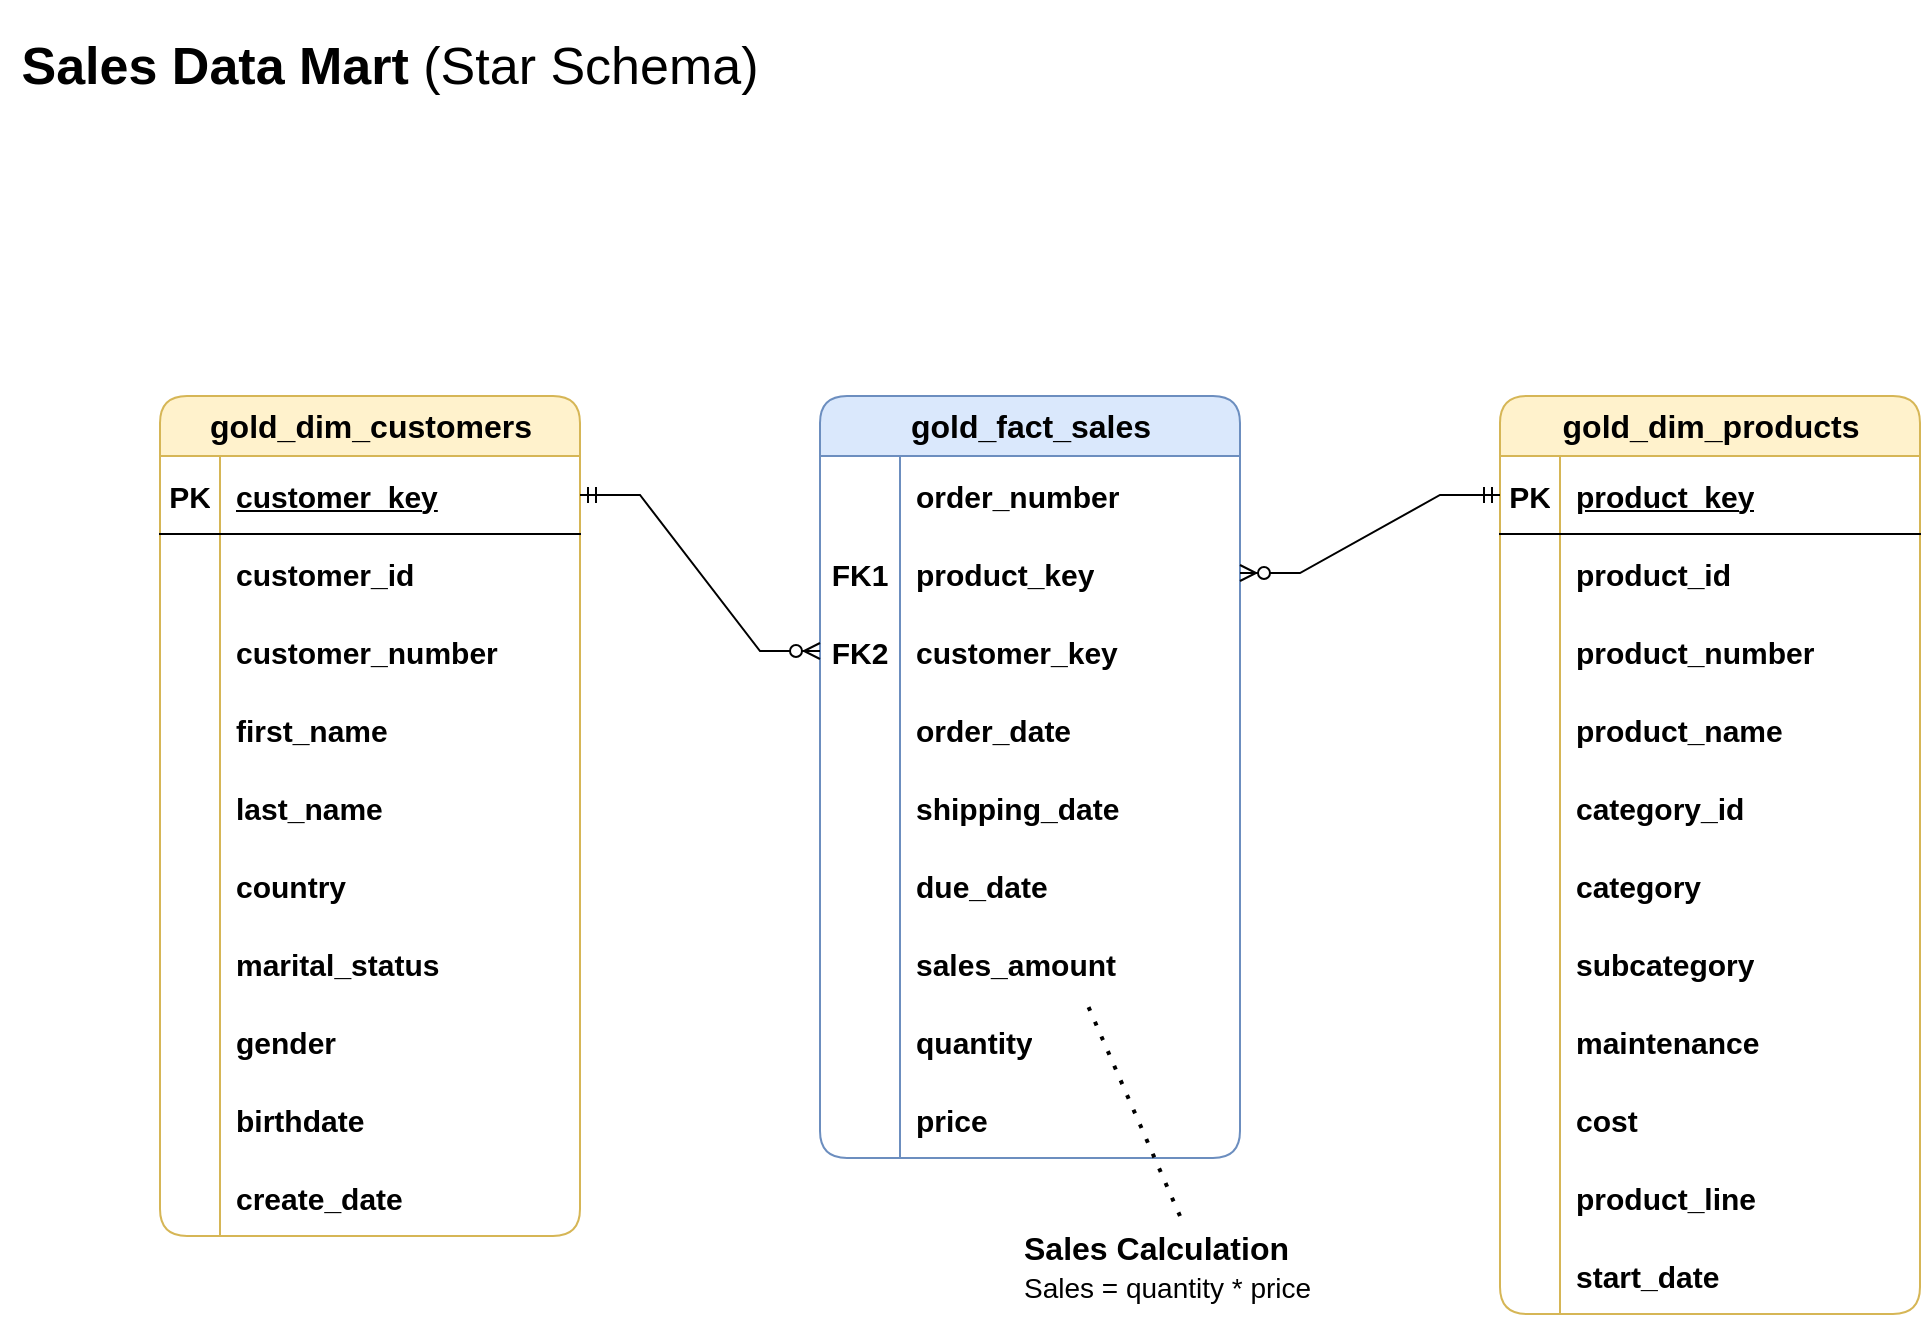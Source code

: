 <mxfile version="28.0.4">
  <diagram name="Page-1" id="cds3uyAX9gKzcctXEy1F">
    <mxGraphModel dx="1418" dy="1084" grid="1" gridSize="10" guides="1" tooltips="1" connect="1" arrows="1" fold="1" page="0" pageScale="1" pageWidth="850" pageHeight="1100" math="0" shadow="0">
      <root>
        <mxCell id="0" />
        <mxCell id="1" parent="0" />
        <mxCell id="vheNc9m15sfbMekAmZn5-1" value="&lt;h1&gt;&lt;font&gt;&lt;b&gt;&lt;font&gt;Sales Data Mart&lt;/font&gt; &lt;/b&gt;&lt;span style=&quot;font-weight: normal;&quot;&gt;(Star Schema)&lt;/span&gt;&lt;/font&gt;&lt;/h1&gt;" style="text;html=1;align=center;verticalAlign=middle;whiteSpace=wrap;rounded=0;fontSize=13;" vertex="1" parent="1">
          <mxGeometry x="-120" y="10" width="390" height="30" as="geometry" />
        </mxCell>
        <mxCell id="vheNc9m15sfbMekAmZn5-2" value="&lt;font&gt;gold_dim_customers&lt;/font&gt;" style="shape=table;startSize=30;container=1;collapsible=1;childLayout=tableLayout;fixedRows=1;rowLines=0;fontStyle=1;align=center;resizeLast=1;html=1;rounded=1;fillColor=#fff2cc;strokeColor=#d6b656;fontSize=16;" vertex="1" parent="1">
          <mxGeometry x="-40" y="190" width="210" height="420" as="geometry" />
        </mxCell>
        <mxCell id="vheNc9m15sfbMekAmZn5-3" value="" style="shape=tableRow;horizontal=0;startSize=0;swimlaneHead=0;swimlaneBody=0;fillColor=none;collapsible=0;dropTarget=0;points=[[0,0.5],[1,0.5]];portConstraint=eastwest;top=0;left=0;right=0;bottom=1;fontSize=15;" vertex="1" parent="vheNc9m15sfbMekAmZn5-2">
          <mxGeometry y="30" width="210" height="39" as="geometry" />
        </mxCell>
        <mxCell id="vheNc9m15sfbMekAmZn5-4" value="PK" style="shape=partialRectangle;connectable=0;fillColor=none;top=0;left=0;bottom=0;right=0;fontStyle=1;overflow=hidden;whiteSpace=wrap;html=1;fontSize=15;" vertex="1" parent="vheNc9m15sfbMekAmZn5-3">
          <mxGeometry width="30" height="39" as="geometry">
            <mxRectangle width="30" height="39" as="alternateBounds" />
          </mxGeometry>
        </mxCell>
        <mxCell id="vheNc9m15sfbMekAmZn5-5" value="customer_key" style="shape=partialRectangle;connectable=0;fillColor=none;top=0;left=0;bottom=0;right=0;align=left;spacingLeft=6;fontStyle=5;overflow=hidden;whiteSpace=wrap;html=1;fontSize=15;" vertex="1" parent="vheNc9m15sfbMekAmZn5-3">
          <mxGeometry x="30" width="180" height="39" as="geometry">
            <mxRectangle width="180" height="39" as="alternateBounds" />
          </mxGeometry>
        </mxCell>
        <mxCell id="vheNc9m15sfbMekAmZn5-6" value="" style="shape=tableRow;horizontal=0;startSize=0;swimlaneHead=0;swimlaneBody=0;fillColor=none;collapsible=0;dropTarget=0;points=[[0,0.5],[1,0.5]];portConstraint=eastwest;top=0;left=0;right=0;bottom=0;fontSize=15;" vertex="1" parent="vheNc9m15sfbMekAmZn5-2">
          <mxGeometry y="69" width="210" height="39" as="geometry" />
        </mxCell>
        <mxCell id="vheNc9m15sfbMekAmZn5-7" value="" style="shape=partialRectangle;connectable=0;fillColor=none;top=0;left=0;bottom=0;right=0;editable=1;overflow=hidden;whiteSpace=wrap;html=1;fontSize=15;" vertex="1" parent="vheNc9m15sfbMekAmZn5-6">
          <mxGeometry width="30" height="39" as="geometry">
            <mxRectangle width="30" height="39" as="alternateBounds" />
          </mxGeometry>
        </mxCell>
        <mxCell id="vheNc9m15sfbMekAmZn5-8" value="customer_id" style="shape=partialRectangle;connectable=0;fillColor=none;top=0;left=0;bottom=0;right=0;align=left;spacingLeft=6;overflow=hidden;whiteSpace=wrap;html=1;fontSize=15;fontStyle=1" vertex="1" parent="vheNc9m15sfbMekAmZn5-6">
          <mxGeometry x="30" width="180" height="39" as="geometry">
            <mxRectangle width="180" height="39" as="alternateBounds" />
          </mxGeometry>
        </mxCell>
        <mxCell id="vheNc9m15sfbMekAmZn5-9" value="" style="shape=tableRow;horizontal=0;startSize=0;swimlaneHead=0;swimlaneBody=0;fillColor=none;collapsible=0;dropTarget=0;points=[[0,0.5],[1,0.5]];portConstraint=eastwest;top=0;left=0;right=0;bottom=0;fontSize=15;fontStyle=1" vertex="1" parent="vheNc9m15sfbMekAmZn5-2">
          <mxGeometry y="108" width="210" height="39" as="geometry" />
        </mxCell>
        <mxCell id="vheNc9m15sfbMekAmZn5-10" value="" style="shape=partialRectangle;connectable=0;fillColor=none;top=0;left=0;bottom=0;right=0;editable=1;overflow=hidden;whiteSpace=wrap;html=1;fontSize=15;fontStyle=1" vertex="1" parent="vheNc9m15sfbMekAmZn5-9">
          <mxGeometry width="30" height="39" as="geometry">
            <mxRectangle width="30" height="39" as="alternateBounds" />
          </mxGeometry>
        </mxCell>
        <mxCell id="vheNc9m15sfbMekAmZn5-11" value="customer_number" style="shape=partialRectangle;connectable=0;fillColor=none;top=0;left=0;bottom=0;right=0;align=left;spacingLeft=6;overflow=hidden;whiteSpace=wrap;html=1;fontSize=15;fontStyle=1" vertex="1" parent="vheNc9m15sfbMekAmZn5-9">
          <mxGeometry x="30" width="180" height="39" as="geometry">
            <mxRectangle width="180" height="39" as="alternateBounds" />
          </mxGeometry>
        </mxCell>
        <mxCell id="vheNc9m15sfbMekAmZn5-12" value="" style="shape=tableRow;horizontal=0;startSize=0;swimlaneHead=0;swimlaneBody=0;fillColor=none;collapsible=0;dropTarget=0;points=[[0,0.5],[1,0.5]];portConstraint=eastwest;top=0;left=0;right=0;bottom=0;fontSize=15;fontStyle=1" vertex="1" parent="vheNc9m15sfbMekAmZn5-2">
          <mxGeometry y="147" width="210" height="39" as="geometry" />
        </mxCell>
        <mxCell id="vheNc9m15sfbMekAmZn5-13" value="" style="shape=partialRectangle;connectable=0;fillColor=none;top=0;left=0;bottom=0;right=0;editable=1;overflow=hidden;whiteSpace=wrap;html=1;fontSize=15;fontStyle=1" vertex="1" parent="vheNc9m15sfbMekAmZn5-12">
          <mxGeometry width="30" height="39" as="geometry">
            <mxRectangle width="30" height="39" as="alternateBounds" />
          </mxGeometry>
        </mxCell>
        <mxCell id="vheNc9m15sfbMekAmZn5-14" value="first_name" style="shape=partialRectangle;connectable=0;fillColor=none;top=0;left=0;bottom=0;right=0;align=left;spacingLeft=6;overflow=hidden;whiteSpace=wrap;html=1;fontSize=15;fontStyle=1" vertex="1" parent="vheNc9m15sfbMekAmZn5-12">
          <mxGeometry x="30" width="180" height="39" as="geometry">
            <mxRectangle width="180" height="39" as="alternateBounds" />
          </mxGeometry>
        </mxCell>
        <mxCell id="vheNc9m15sfbMekAmZn5-15" value="" style="shape=tableRow;horizontal=0;startSize=0;swimlaneHead=0;swimlaneBody=0;fillColor=none;collapsible=0;dropTarget=0;points=[[0,0.5],[1,0.5]];portConstraint=eastwest;top=0;left=0;right=0;bottom=0;fontSize=15;fontStyle=1" vertex="1" parent="vheNc9m15sfbMekAmZn5-2">
          <mxGeometry y="186" width="210" height="39" as="geometry" />
        </mxCell>
        <mxCell id="vheNc9m15sfbMekAmZn5-16" value="" style="shape=partialRectangle;connectable=0;fillColor=none;top=0;left=0;bottom=0;right=0;editable=1;overflow=hidden;whiteSpace=wrap;html=1;fontSize=15;fontStyle=1" vertex="1" parent="vheNc9m15sfbMekAmZn5-15">
          <mxGeometry width="30" height="39" as="geometry">
            <mxRectangle width="30" height="39" as="alternateBounds" />
          </mxGeometry>
        </mxCell>
        <mxCell id="vheNc9m15sfbMekAmZn5-17" value="last_name" style="shape=partialRectangle;connectable=0;fillColor=none;top=0;left=0;bottom=0;right=0;align=left;spacingLeft=6;overflow=hidden;whiteSpace=wrap;html=1;fontSize=15;fontStyle=1" vertex="1" parent="vheNc9m15sfbMekAmZn5-15">
          <mxGeometry x="30" width="180" height="39" as="geometry">
            <mxRectangle width="180" height="39" as="alternateBounds" />
          </mxGeometry>
        </mxCell>
        <mxCell id="vheNc9m15sfbMekAmZn5-18" value="" style="shape=tableRow;horizontal=0;startSize=0;swimlaneHead=0;swimlaneBody=0;fillColor=none;collapsible=0;dropTarget=0;points=[[0,0.5],[1,0.5]];portConstraint=eastwest;top=0;left=0;right=0;bottom=0;fontSize=15;fontStyle=1" vertex="1" parent="vheNc9m15sfbMekAmZn5-2">
          <mxGeometry y="225" width="210" height="39" as="geometry" />
        </mxCell>
        <mxCell id="vheNc9m15sfbMekAmZn5-19" value="" style="shape=partialRectangle;connectable=0;fillColor=none;top=0;left=0;bottom=0;right=0;editable=1;overflow=hidden;whiteSpace=wrap;html=1;fontSize=15;fontStyle=1" vertex="1" parent="vheNc9m15sfbMekAmZn5-18">
          <mxGeometry width="30" height="39" as="geometry">
            <mxRectangle width="30" height="39" as="alternateBounds" />
          </mxGeometry>
        </mxCell>
        <mxCell id="vheNc9m15sfbMekAmZn5-20" value="country" style="shape=partialRectangle;connectable=0;fillColor=none;top=0;left=0;bottom=0;right=0;align=left;spacingLeft=6;overflow=hidden;whiteSpace=wrap;html=1;fontSize=15;fontStyle=1" vertex="1" parent="vheNc9m15sfbMekAmZn5-18">
          <mxGeometry x="30" width="180" height="39" as="geometry">
            <mxRectangle width="180" height="39" as="alternateBounds" />
          </mxGeometry>
        </mxCell>
        <mxCell id="vheNc9m15sfbMekAmZn5-21" value="" style="shape=tableRow;horizontal=0;startSize=0;swimlaneHead=0;swimlaneBody=0;fillColor=none;collapsible=0;dropTarget=0;points=[[0,0.5],[1,0.5]];portConstraint=eastwest;top=0;left=0;right=0;bottom=0;fontSize=15;fontStyle=1" vertex="1" parent="vheNc9m15sfbMekAmZn5-2">
          <mxGeometry y="264" width="210" height="39" as="geometry" />
        </mxCell>
        <mxCell id="vheNc9m15sfbMekAmZn5-22" value="" style="shape=partialRectangle;connectable=0;fillColor=none;top=0;left=0;bottom=0;right=0;editable=1;overflow=hidden;whiteSpace=wrap;html=1;fontSize=15;fontStyle=1" vertex="1" parent="vheNc9m15sfbMekAmZn5-21">
          <mxGeometry width="30" height="39" as="geometry">
            <mxRectangle width="30" height="39" as="alternateBounds" />
          </mxGeometry>
        </mxCell>
        <mxCell id="vheNc9m15sfbMekAmZn5-23" value="marital_status" style="shape=partialRectangle;connectable=0;fillColor=none;top=0;left=0;bottom=0;right=0;align=left;spacingLeft=6;overflow=hidden;whiteSpace=wrap;html=1;fontSize=15;fontStyle=1" vertex="1" parent="vheNc9m15sfbMekAmZn5-21">
          <mxGeometry x="30" width="180" height="39" as="geometry">
            <mxRectangle width="180" height="39" as="alternateBounds" />
          </mxGeometry>
        </mxCell>
        <mxCell id="vheNc9m15sfbMekAmZn5-24" value="" style="shape=tableRow;horizontal=0;startSize=0;swimlaneHead=0;swimlaneBody=0;fillColor=none;collapsible=0;dropTarget=0;points=[[0,0.5],[1,0.5]];portConstraint=eastwest;top=0;left=0;right=0;bottom=0;fontSize=15;fontStyle=1" vertex="1" parent="vheNc9m15sfbMekAmZn5-2">
          <mxGeometry y="303" width="210" height="39" as="geometry" />
        </mxCell>
        <mxCell id="vheNc9m15sfbMekAmZn5-25" value="" style="shape=partialRectangle;connectable=0;fillColor=none;top=0;left=0;bottom=0;right=0;editable=1;overflow=hidden;whiteSpace=wrap;html=1;fontSize=15;fontStyle=1" vertex="1" parent="vheNc9m15sfbMekAmZn5-24">
          <mxGeometry width="30" height="39" as="geometry">
            <mxRectangle width="30" height="39" as="alternateBounds" />
          </mxGeometry>
        </mxCell>
        <mxCell id="vheNc9m15sfbMekAmZn5-26" value="gender" style="shape=partialRectangle;connectable=0;fillColor=none;top=0;left=0;bottom=0;right=0;align=left;spacingLeft=6;overflow=hidden;whiteSpace=wrap;html=1;fontSize=15;fontStyle=1" vertex="1" parent="vheNc9m15sfbMekAmZn5-24">
          <mxGeometry x="30" width="180" height="39" as="geometry">
            <mxRectangle width="180" height="39" as="alternateBounds" />
          </mxGeometry>
        </mxCell>
        <mxCell id="vheNc9m15sfbMekAmZn5-27" value="" style="shape=tableRow;horizontal=0;startSize=0;swimlaneHead=0;swimlaneBody=0;fillColor=none;collapsible=0;dropTarget=0;points=[[0,0.5],[1,0.5]];portConstraint=eastwest;top=0;left=0;right=0;bottom=0;fontSize=15;fontStyle=1" vertex="1" parent="vheNc9m15sfbMekAmZn5-2">
          <mxGeometry y="342" width="210" height="39" as="geometry" />
        </mxCell>
        <mxCell id="vheNc9m15sfbMekAmZn5-28" value="" style="shape=partialRectangle;connectable=0;fillColor=none;top=0;left=0;bottom=0;right=0;editable=1;overflow=hidden;whiteSpace=wrap;html=1;fontSize=15;fontStyle=1" vertex="1" parent="vheNc9m15sfbMekAmZn5-27">
          <mxGeometry width="30" height="39" as="geometry">
            <mxRectangle width="30" height="39" as="alternateBounds" />
          </mxGeometry>
        </mxCell>
        <mxCell id="vheNc9m15sfbMekAmZn5-29" value="birthdate" style="shape=partialRectangle;connectable=0;fillColor=none;top=0;left=0;bottom=0;right=0;align=left;spacingLeft=6;overflow=hidden;whiteSpace=wrap;html=1;fontSize=15;fontStyle=1" vertex="1" parent="vheNc9m15sfbMekAmZn5-27">
          <mxGeometry x="30" width="180" height="39" as="geometry">
            <mxRectangle width="180" height="39" as="alternateBounds" />
          </mxGeometry>
        </mxCell>
        <mxCell id="vheNc9m15sfbMekAmZn5-30" value="" style="shape=tableRow;horizontal=0;startSize=0;swimlaneHead=0;swimlaneBody=0;fillColor=none;collapsible=0;dropTarget=0;points=[[0,0.5],[1,0.5]];portConstraint=eastwest;top=0;left=0;right=0;bottom=0;fontSize=15;fontStyle=1" vertex="1" parent="vheNc9m15sfbMekAmZn5-2">
          <mxGeometry y="381" width="210" height="39" as="geometry" />
        </mxCell>
        <mxCell id="vheNc9m15sfbMekAmZn5-31" value="" style="shape=partialRectangle;connectable=0;fillColor=none;top=0;left=0;bottom=0;right=0;editable=1;overflow=hidden;whiteSpace=wrap;html=1;fontSize=15;fontStyle=1" vertex="1" parent="vheNc9m15sfbMekAmZn5-30">
          <mxGeometry width="30" height="39" as="geometry">
            <mxRectangle width="30" height="39" as="alternateBounds" />
          </mxGeometry>
        </mxCell>
        <mxCell id="vheNc9m15sfbMekAmZn5-32" value="create_date" style="shape=partialRectangle;connectable=0;fillColor=none;top=0;left=0;bottom=0;right=0;align=left;spacingLeft=6;overflow=hidden;whiteSpace=wrap;html=1;fontSize=15;fontStyle=1" vertex="1" parent="vheNc9m15sfbMekAmZn5-30">
          <mxGeometry x="30" width="180" height="39" as="geometry">
            <mxRectangle width="180" height="39" as="alternateBounds" />
          </mxGeometry>
        </mxCell>
        <mxCell id="vheNc9m15sfbMekAmZn5-33" value="&lt;font&gt;gold_dim_products&lt;/font&gt;" style="shape=table;startSize=30;container=1;collapsible=1;childLayout=tableLayout;fixedRows=1;rowLines=0;fontStyle=1;align=center;resizeLast=1;html=1;rounded=1;fillColor=#fff2cc;strokeColor=#d6b656;fontSize=16;" vertex="1" parent="1">
          <mxGeometry x="630" y="190" width="210" height="459" as="geometry" />
        </mxCell>
        <mxCell id="vheNc9m15sfbMekAmZn5-34" value="" style="shape=tableRow;horizontal=0;startSize=0;swimlaneHead=0;swimlaneBody=0;fillColor=none;collapsible=0;dropTarget=0;points=[[0,0.5],[1,0.5]];portConstraint=eastwest;top=0;left=0;right=0;bottom=1;fontSize=15;" vertex="1" parent="vheNc9m15sfbMekAmZn5-33">
          <mxGeometry y="30" width="210" height="39" as="geometry" />
        </mxCell>
        <mxCell id="vheNc9m15sfbMekAmZn5-35" value="PK" style="shape=partialRectangle;connectable=0;fillColor=none;top=0;left=0;bottom=0;right=0;fontStyle=1;overflow=hidden;whiteSpace=wrap;html=1;fontSize=15;" vertex="1" parent="vheNc9m15sfbMekAmZn5-34">
          <mxGeometry width="30" height="39" as="geometry">
            <mxRectangle width="30" height="39" as="alternateBounds" />
          </mxGeometry>
        </mxCell>
        <mxCell id="vheNc9m15sfbMekAmZn5-36" value="product_key" style="shape=partialRectangle;connectable=0;fillColor=none;top=0;left=0;bottom=0;right=0;align=left;spacingLeft=6;fontStyle=5;overflow=hidden;whiteSpace=wrap;html=1;fontSize=15;" vertex="1" parent="vheNc9m15sfbMekAmZn5-34">
          <mxGeometry x="30" width="180" height="39" as="geometry">
            <mxRectangle width="180" height="39" as="alternateBounds" />
          </mxGeometry>
        </mxCell>
        <mxCell id="vheNc9m15sfbMekAmZn5-37" value="" style="shape=tableRow;horizontal=0;startSize=0;swimlaneHead=0;swimlaneBody=0;fillColor=none;collapsible=0;dropTarget=0;points=[[0,0.5],[1,0.5]];portConstraint=eastwest;top=0;left=0;right=0;bottom=0;fontSize=15;" vertex="1" parent="vheNc9m15sfbMekAmZn5-33">
          <mxGeometry y="69" width="210" height="39" as="geometry" />
        </mxCell>
        <mxCell id="vheNc9m15sfbMekAmZn5-38" value="" style="shape=partialRectangle;connectable=0;fillColor=none;top=0;left=0;bottom=0;right=0;editable=1;overflow=hidden;whiteSpace=wrap;html=1;fontSize=15;" vertex="1" parent="vheNc9m15sfbMekAmZn5-37">
          <mxGeometry width="30" height="39" as="geometry">
            <mxRectangle width="30" height="39" as="alternateBounds" />
          </mxGeometry>
        </mxCell>
        <mxCell id="vheNc9m15sfbMekAmZn5-39" value="product_id" style="shape=partialRectangle;connectable=0;fillColor=none;top=0;left=0;bottom=0;right=0;align=left;spacingLeft=6;overflow=hidden;whiteSpace=wrap;html=1;fontSize=15;fontStyle=1" vertex="1" parent="vheNc9m15sfbMekAmZn5-37">
          <mxGeometry x="30" width="180" height="39" as="geometry">
            <mxRectangle width="180" height="39" as="alternateBounds" />
          </mxGeometry>
        </mxCell>
        <mxCell id="vheNc9m15sfbMekAmZn5-40" value="" style="shape=tableRow;horizontal=0;startSize=0;swimlaneHead=0;swimlaneBody=0;fillColor=none;collapsible=0;dropTarget=0;points=[[0,0.5],[1,0.5]];portConstraint=eastwest;top=0;left=0;right=0;bottom=0;fontSize=15;fontStyle=1" vertex="1" parent="vheNc9m15sfbMekAmZn5-33">
          <mxGeometry y="108" width="210" height="39" as="geometry" />
        </mxCell>
        <mxCell id="vheNc9m15sfbMekAmZn5-41" value="" style="shape=partialRectangle;connectable=0;fillColor=none;top=0;left=0;bottom=0;right=0;editable=1;overflow=hidden;whiteSpace=wrap;html=1;fontSize=15;fontStyle=1" vertex="1" parent="vheNc9m15sfbMekAmZn5-40">
          <mxGeometry width="30" height="39" as="geometry">
            <mxRectangle width="30" height="39" as="alternateBounds" />
          </mxGeometry>
        </mxCell>
        <mxCell id="vheNc9m15sfbMekAmZn5-42" value="product_number" style="shape=partialRectangle;connectable=0;fillColor=none;top=0;left=0;bottom=0;right=0;align=left;spacingLeft=6;overflow=hidden;whiteSpace=wrap;html=1;fontSize=15;fontStyle=1" vertex="1" parent="vheNc9m15sfbMekAmZn5-40">
          <mxGeometry x="30" width="180" height="39" as="geometry">
            <mxRectangle width="180" height="39" as="alternateBounds" />
          </mxGeometry>
        </mxCell>
        <mxCell id="vheNc9m15sfbMekAmZn5-43" value="" style="shape=tableRow;horizontal=0;startSize=0;swimlaneHead=0;swimlaneBody=0;fillColor=none;collapsible=0;dropTarget=0;points=[[0,0.5],[1,0.5]];portConstraint=eastwest;top=0;left=0;right=0;bottom=0;fontSize=15;fontStyle=1" vertex="1" parent="vheNc9m15sfbMekAmZn5-33">
          <mxGeometry y="147" width="210" height="39" as="geometry" />
        </mxCell>
        <mxCell id="vheNc9m15sfbMekAmZn5-44" value="" style="shape=partialRectangle;connectable=0;fillColor=none;top=0;left=0;bottom=0;right=0;editable=1;overflow=hidden;whiteSpace=wrap;html=1;fontSize=15;fontStyle=1" vertex="1" parent="vheNc9m15sfbMekAmZn5-43">
          <mxGeometry width="30" height="39" as="geometry">
            <mxRectangle width="30" height="39" as="alternateBounds" />
          </mxGeometry>
        </mxCell>
        <mxCell id="vheNc9m15sfbMekAmZn5-45" value="product_name" style="shape=partialRectangle;connectable=0;fillColor=none;top=0;left=0;bottom=0;right=0;align=left;spacingLeft=6;overflow=hidden;whiteSpace=wrap;html=1;fontSize=15;fontStyle=1" vertex="1" parent="vheNc9m15sfbMekAmZn5-43">
          <mxGeometry x="30" width="180" height="39" as="geometry">
            <mxRectangle width="180" height="39" as="alternateBounds" />
          </mxGeometry>
        </mxCell>
        <mxCell id="vheNc9m15sfbMekAmZn5-46" value="" style="shape=tableRow;horizontal=0;startSize=0;swimlaneHead=0;swimlaneBody=0;fillColor=none;collapsible=0;dropTarget=0;points=[[0,0.5],[1,0.5]];portConstraint=eastwest;top=0;left=0;right=0;bottom=0;fontSize=15;fontStyle=1" vertex="1" parent="vheNc9m15sfbMekAmZn5-33">
          <mxGeometry y="186" width="210" height="39" as="geometry" />
        </mxCell>
        <mxCell id="vheNc9m15sfbMekAmZn5-47" value="" style="shape=partialRectangle;connectable=0;fillColor=none;top=0;left=0;bottom=0;right=0;editable=1;overflow=hidden;whiteSpace=wrap;html=1;fontSize=15;fontStyle=1" vertex="1" parent="vheNc9m15sfbMekAmZn5-46">
          <mxGeometry width="30" height="39" as="geometry">
            <mxRectangle width="30" height="39" as="alternateBounds" />
          </mxGeometry>
        </mxCell>
        <mxCell id="vheNc9m15sfbMekAmZn5-48" value="category_id" style="shape=partialRectangle;connectable=0;fillColor=none;top=0;left=0;bottom=0;right=0;align=left;spacingLeft=6;overflow=hidden;whiteSpace=wrap;html=1;fontSize=15;fontStyle=1" vertex="1" parent="vheNc9m15sfbMekAmZn5-46">
          <mxGeometry x="30" width="180" height="39" as="geometry">
            <mxRectangle width="180" height="39" as="alternateBounds" />
          </mxGeometry>
        </mxCell>
        <mxCell id="vheNc9m15sfbMekAmZn5-49" value="" style="shape=tableRow;horizontal=0;startSize=0;swimlaneHead=0;swimlaneBody=0;fillColor=none;collapsible=0;dropTarget=0;points=[[0,0.5],[1,0.5]];portConstraint=eastwest;top=0;left=0;right=0;bottom=0;fontSize=15;fontStyle=1" vertex="1" parent="vheNc9m15sfbMekAmZn5-33">
          <mxGeometry y="225" width="210" height="39" as="geometry" />
        </mxCell>
        <mxCell id="vheNc9m15sfbMekAmZn5-50" value="" style="shape=partialRectangle;connectable=0;fillColor=none;top=0;left=0;bottom=0;right=0;editable=1;overflow=hidden;whiteSpace=wrap;html=1;fontSize=15;fontStyle=1" vertex="1" parent="vheNc9m15sfbMekAmZn5-49">
          <mxGeometry width="30" height="39" as="geometry">
            <mxRectangle width="30" height="39" as="alternateBounds" />
          </mxGeometry>
        </mxCell>
        <mxCell id="vheNc9m15sfbMekAmZn5-51" value="category" style="shape=partialRectangle;connectable=0;fillColor=none;top=0;left=0;bottom=0;right=0;align=left;spacingLeft=6;overflow=hidden;whiteSpace=wrap;html=1;fontSize=15;fontStyle=1" vertex="1" parent="vheNc9m15sfbMekAmZn5-49">
          <mxGeometry x="30" width="180" height="39" as="geometry">
            <mxRectangle width="180" height="39" as="alternateBounds" />
          </mxGeometry>
        </mxCell>
        <mxCell id="vheNc9m15sfbMekAmZn5-52" value="" style="shape=tableRow;horizontal=0;startSize=0;swimlaneHead=0;swimlaneBody=0;fillColor=none;collapsible=0;dropTarget=0;points=[[0,0.5],[1,0.5]];portConstraint=eastwest;top=0;left=0;right=0;bottom=0;fontSize=15;fontStyle=1" vertex="1" parent="vheNc9m15sfbMekAmZn5-33">
          <mxGeometry y="264" width="210" height="39" as="geometry" />
        </mxCell>
        <mxCell id="vheNc9m15sfbMekAmZn5-53" value="" style="shape=partialRectangle;connectable=0;fillColor=none;top=0;left=0;bottom=0;right=0;editable=1;overflow=hidden;whiteSpace=wrap;html=1;fontSize=15;fontStyle=1" vertex="1" parent="vheNc9m15sfbMekAmZn5-52">
          <mxGeometry width="30" height="39" as="geometry">
            <mxRectangle width="30" height="39" as="alternateBounds" />
          </mxGeometry>
        </mxCell>
        <mxCell id="vheNc9m15sfbMekAmZn5-54" value="subcategory" style="shape=partialRectangle;connectable=0;fillColor=none;top=0;left=0;bottom=0;right=0;align=left;spacingLeft=6;overflow=hidden;whiteSpace=wrap;html=1;fontSize=15;fontStyle=1" vertex="1" parent="vheNc9m15sfbMekAmZn5-52">
          <mxGeometry x="30" width="180" height="39" as="geometry">
            <mxRectangle width="180" height="39" as="alternateBounds" />
          </mxGeometry>
        </mxCell>
        <mxCell id="vheNc9m15sfbMekAmZn5-55" value="" style="shape=tableRow;horizontal=0;startSize=0;swimlaneHead=0;swimlaneBody=0;fillColor=none;collapsible=0;dropTarget=0;points=[[0,0.5],[1,0.5]];portConstraint=eastwest;top=0;left=0;right=0;bottom=0;fontSize=15;fontStyle=1" vertex="1" parent="vheNc9m15sfbMekAmZn5-33">
          <mxGeometry y="303" width="210" height="39" as="geometry" />
        </mxCell>
        <mxCell id="vheNc9m15sfbMekAmZn5-56" value="" style="shape=partialRectangle;connectable=0;fillColor=none;top=0;left=0;bottom=0;right=0;editable=1;overflow=hidden;whiteSpace=wrap;html=1;fontSize=15;fontStyle=1" vertex="1" parent="vheNc9m15sfbMekAmZn5-55">
          <mxGeometry width="30" height="39" as="geometry">
            <mxRectangle width="30" height="39" as="alternateBounds" />
          </mxGeometry>
        </mxCell>
        <mxCell id="vheNc9m15sfbMekAmZn5-57" value="maintenance" style="shape=partialRectangle;connectable=0;fillColor=none;top=0;left=0;bottom=0;right=0;align=left;spacingLeft=6;overflow=hidden;whiteSpace=wrap;html=1;fontSize=15;fontStyle=1" vertex="1" parent="vheNc9m15sfbMekAmZn5-55">
          <mxGeometry x="30" width="180" height="39" as="geometry">
            <mxRectangle width="180" height="39" as="alternateBounds" />
          </mxGeometry>
        </mxCell>
        <mxCell id="vheNc9m15sfbMekAmZn5-58" value="" style="shape=tableRow;horizontal=0;startSize=0;swimlaneHead=0;swimlaneBody=0;fillColor=none;collapsible=0;dropTarget=0;points=[[0,0.5],[1,0.5]];portConstraint=eastwest;top=0;left=0;right=0;bottom=0;fontSize=15;fontStyle=1" vertex="1" parent="vheNc9m15sfbMekAmZn5-33">
          <mxGeometry y="342" width="210" height="39" as="geometry" />
        </mxCell>
        <mxCell id="vheNc9m15sfbMekAmZn5-59" value="" style="shape=partialRectangle;connectable=0;fillColor=none;top=0;left=0;bottom=0;right=0;editable=1;overflow=hidden;whiteSpace=wrap;html=1;fontSize=15;fontStyle=1" vertex="1" parent="vheNc9m15sfbMekAmZn5-58">
          <mxGeometry width="30" height="39" as="geometry">
            <mxRectangle width="30" height="39" as="alternateBounds" />
          </mxGeometry>
        </mxCell>
        <mxCell id="vheNc9m15sfbMekAmZn5-60" value="cost" style="shape=partialRectangle;connectable=0;fillColor=none;top=0;left=0;bottom=0;right=0;align=left;spacingLeft=6;overflow=hidden;whiteSpace=wrap;html=1;fontSize=15;fontStyle=1" vertex="1" parent="vheNc9m15sfbMekAmZn5-58">
          <mxGeometry x="30" width="180" height="39" as="geometry">
            <mxRectangle width="180" height="39" as="alternateBounds" />
          </mxGeometry>
        </mxCell>
        <mxCell id="vheNc9m15sfbMekAmZn5-61" value="" style="shape=tableRow;horizontal=0;startSize=0;swimlaneHead=0;swimlaneBody=0;fillColor=none;collapsible=0;dropTarget=0;points=[[0,0.5],[1,0.5]];portConstraint=eastwest;top=0;left=0;right=0;bottom=0;fontSize=15;fontStyle=1" vertex="1" parent="vheNc9m15sfbMekAmZn5-33">
          <mxGeometry y="381" width="210" height="39" as="geometry" />
        </mxCell>
        <mxCell id="vheNc9m15sfbMekAmZn5-62" value="" style="shape=partialRectangle;connectable=0;fillColor=none;top=0;left=0;bottom=0;right=0;editable=1;overflow=hidden;whiteSpace=wrap;html=1;fontSize=15;fontStyle=1" vertex="1" parent="vheNc9m15sfbMekAmZn5-61">
          <mxGeometry width="30" height="39" as="geometry">
            <mxRectangle width="30" height="39" as="alternateBounds" />
          </mxGeometry>
        </mxCell>
        <mxCell id="vheNc9m15sfbMekAmZn5-63" value="product_line" style="shape=partialRectangle;connectable=0;fillColor=none;top=0;left=0;bottom=0;right=0;align=left;spacingLeft=6;overflow=hidden;whiteSpace=wrap;html=1;fontSize=15;fontStyle=1" vertex="1" parent="vheNc9m15sfbMekAmZn5-61">
          <mxGeometry x="30" width="180" height="39" as="geometry">
            <mxRectangle width="180" height="39" as="alternateBounds" />
          </mxGeometry>
        </mxCell>
        <mxCell id="vheNc9m15sfbMekAmZn5-64" value="" style="shape=tableRow;horizontal=0;startSize=0;swimlaneHead=0;swimlaneBody=0;fillColor=none;collapsible=0;dropTarget=0;points=[[0,0.5],[1,0.5]];portConstraint=eastwest;top=0;left=0;right=0;bottom=0;fontSize=15;fontStyle=1" vertex="1" parent="vheNc9m15sfbMekAmZn5-33">
          <mxGeometry y="420" width="210" height="39" as="geometry" />
        </mxCell>
        <mxCell id="vheNc9m15sfbMekAmZn5-65" value="" style="shape=partialRectangle;connectable=0;fillColor=none;top=0;left=0;bottom=0;right=0;editable=1;overflow=hidden;whiteSpace=wrap;html=1;fontSize=15;fontStyle=1" vertex="1" parent="vheNc9m15sfbMekAmZn5-64">
          <mxGeometry width="30" height="39" as="geometry">
            <mxRectangle width="30" height="39" as="alternateBounds" />
          </mxGeometry>
        </mxCell>
        <mxCell id="vheNc9m15sfbMekAmZn5-66" value="start_date" style="shape=partialRectangle;connectable=0;fillColor=none;top=0;left=0;bottom=0;right=0;align=left;spacingLeft=6;overflow=hidden;whiteSpace=wrap;html=1;fontSize=15;fontStyle=1" vertex="1" parent="vheNc9m15sfbMekAmZn5-64">
          <mxGeometry x="30" width="180" height="39" as="geometry">
            <mxRectangle width="180" height="39" as="alternateBounds" />
          </mxGeometry>
        </mxCell>
        <mxCell id="vheNc9m15sfbMekAmZn5-67" value="&lt;font&gt;gold_fact_sales&lt;/font&gt;" style="shape=table;startSize=30;container=1;collapsible=1;childLayout=tableLayout;fixedRows=1;rowLines=0;fontStyle=1;align=center;resizeLast=1;html=1;rounded=1;fillColor=#dae8fc;strokeColor=#6c8ebf;fontSize=16;" vertex="1" parent="1">
          <mxGeometry x="290" y="190" width="210" height="381" as="geometry" />
        </mxCell>
        <mxCell id="vheNc9m15sfbMekAmZn5-71" value="" style="shape=tableRow;horizontal=0;startSize=0;swimlaneHead=0;swimlaneBody=0;fillColor=none;collapsible=0;dropTarget=0;points=[[0,0.5],[1,0.5]];portConstraint=eastwest;top=0;left=0;right=0;bottom=0;fontSize=15;" vertex="1" parent="vheNc9m15sfbMekAmZn5-67">
          <mxGeometry y="30" width="210" height="39" as="geometry" />
        </mxCell>
        <mxCell id="vheNc9m15sfbMekAmZn5-72" value="" style="shape=partialRectangle;connectable=0;fillColor=none;top=0;left=0;bottom=0;right=0;editable=1;overflow=hidden;whiteSpace=wrap;html=1;fontSize=15;" vertex="1" parent="vheNc9m15sfbMekAmZn5-71">
          <mxGeometry width="40" height="39" as="geometry">
            <mxRectangle width="40" height="39" as="alternateBounds" />
          </mxGeometry>
        </mxCell>
        <mxCell id="vheNc9m15sfbMekAmZn5-73" value="order_number" style="shape=partialRectangle;connectable=0;fillColor=none;top=0;left=0;bottom=0;right=0;align=left;spacingLeft=6;overflow=hidden;whiteSpace=wrap;html=1;fontSize=15;fontStyle=1" vertex="1" parent="vheNc9m15sfbMekAmZn5-71">
          <mxGeometry x="40" width="170" height="39" as="geometry">
            <mxRectangle width="170" height="39" as="alternateBounds" />
          </mxGeometry>
        </mxCell>
        <mxCell id="vheNc9m15sfbMekAmZn5-74" value="" style="shape=tableRow;horizontal=0;startSize=0;swimlaneHead=0;swimlaneBody=0;fillColor=none;collapsible=0;dropTarget=0;points=[[0,0.5],[1,0.5]];portConstraint=eastwest;top=0;left=0;right=0;bottom=0;fontSize=15;fontStyle=1" vertex="1" parent="vheNc9m15sfbMekAmZn5-67">
          <mxGeometry y="69" width="210" height="39" as="geometry" />
        </mxCell>
        <mxCell id="vheNc9m15sfbMekAmZn5-75" value="FK1" style="shape=partialRectangle;connectable=0;fillColor=none;top=0;left=0;bottom=0;right=0;editable=1;overflow=hidden;whiteSpace=wrap;html=1;fontSize=15;fontStyle=1" vertex="1" parent="vheNc9m15sfbMekAmZn5-74">
          <mxGeometry width="40" height="39" as="geometry">
            <mxRectangle width="40" height="39" as="alternateBounds" />
          </mxGeometry>
        </mxCell>
        <mxCell id="vheNc9m15sfbMekAmZn5-76" value="product_key" style="shape=partialRectangle;connectable=0;fillColor=none;top=0;left=0;bottom=0;right=0;align=left;spacingLeft=6;overflow=hidden;whiteSpace=wrap;html=1;fontSize=15;fontStyle=1" vertex="1" parent="vheNc9m15sfbMekAmZn5-74">
          <mxGeometry x="40" width="170" height="39" as="geometry">
            <mxRectangle width="170" height="39" as="alternateBounds" />
          </mxGeometry>
        </mxCell>
        <mxCell id="vheNc9m15sfbMekAmZn5-77" value="" style="shape=tableRow;horizontal=0;startSize=0;swimlaneHead=0;swimlaneBody=0;fillColor=none;collapsible=0;dropTarget=0;points=[[0,0.5],[1,0.5]];portConstraint=eastwest;top=0;left=0;right=0;bottom=0;fontSize=15;fontStyle=1" vertex="1" parent="vheNc9m15sfbMekAmZn5-67">
          <mxGeometry y="108" width="210" height="39" as="geometry" />
        </mxCell>
        <mxCell id="vheNc9m15sfbMekAmZn5-78" value="FK2" style="shape=partialRectangle;connectable=0;fillColor=none;top=0;left=0;bottom=0;right=0;editable=1;overflow=hidden;whiteSpace=wrap;html=1;fontSize=15;fontStyle=1" vertex="1" parent="vheNc9m15sfbMekAmZn5-77">
          <mxGeometry width="40" height="39" as="geometry">
            <mxRectangle width="40" height="39" as="alternateBounds" />
          </mxGeometry>
        </mxCell>
        <mxCell id="vheNc9m15sfbMekAmZn5-79" value="customer_key" style="shape=partialRectangle;connectable=0;fillColor=none;top=0;left=0;bottom=0;right=0;align=left;spacingLeft=6;overflow=hidden;whiteSpace=wrap;html=1;fontSize=15;fontStyle=1" vertex="1" parent="vheNc9m15sfbMekAmZn5-77">
          <mxGeometry x="40" width="170" height="39" as="geometry">
            <mxRectangle width="170" height="39" as="alternateBounds" />
          </mxGeometry>
        </mxCell>
        <mxCell id="vheNc9m15sfbMekAmZn5-80" value="" style="shape=tableRow;horizontal=0;startSize=0;swimlaneHead=0;swimlaneBody=0;fillColor=none;collapsible=0;dropTarget=0;points=[[0,0.5],[1,0.5]];portConstraint=eastwest;top=0;left=0;right=0;bottom=0;fontSize=15;fontStyle=1" vertex="1" parent="vheNc9m15sfbMekAmZn5-67">
          <mxGeometry y="147" width="210" height="39" as="geometry" />
        </mxCell>
        <mxCell id="vheNc9m15sfbMekAmZn5-81" value="" style="shape=partialRectangle;connectable=0;fillColor=none;top=0;left=0;bottom=0;right=0;editable=1;overflow=hidden;whiteSpace=wrap;html=1;fontSize=15;fontStyle=1" vertex="1" parent="vheNc9m15sfbMekAmZn5-80">
          <mxGeometry width="40" height="39" as="geometry">
            <mxRectangle width="40" height="39" as="alternateBounds" />
          </mxGeometry>
        </mxCell>
        <mxCell id="vheNc9m15sfbMekAmZn5-82" value="order_date" style="shape=partialRectangle;connectable=0;fillColor=none;top=0;left=0;bottom=0;right=0;align=left;spacingLeft=6;overflow=hidden;whiteSpace=wrap;html=1;fontSize=15;fontStyle=1" vertex="1" parent="vheNc9m15sfbMekAmZn5-80">
          <mxGeometry x="40" width="170" height="39" as="geometry">
            <mxRectangle width="170" height="39" as="alternateBounds" />
          </mxGeometry>
        </mxCell>
        <mxCell id="vheNc9m15sfbMekAmZn5-83" value="" style="shape=tableRow;horizontal=0;startSize=0;swimlaneHead=0;swimlaneBody=0;fillColor=none;collapsible=0;dropTarget=0;points=[[0,0.5],[1,0.5]];portConstraint=eastwest;top=0;left=0;right=0;bottom=0;fontSize=15;fontStyle=1" vertex="1" parent="vheNc9m15sfbMekAmZn5-67">
          <mxGeometry y="186" width="210" height="39" as="geometry" />
        </mxCell>
        <mxCell id="vheNc9m15sfbMekAmZn5-84" value="" style="shape=partialRectangle;connectable=0;fillColor=none;top=0;left=0;bottom=0;right=0;editable=1;overflow=hidden;whiteSpace=wrap;html=1;fontSize=15;fontStyle=1" vertex="1" parent="vheNc9m15sfbMekAmZn5-83">
          <mxGeometry width="40" height="39" as="geometry">
            <mxRectangle width="40" height="39" as="alternateBounds" />
          </mxGeometry>
        </mxCell>
        <mxCell id="vheNc9m15sfbMekAmZn5-85" value="shipping_date" style="shape=partialRectangle;connectable=0;fillColor=none;top=0;left=0;bottom=0;right=0;align=left;spacingLeft=6;overflow=hidden;whiteSpace=wrap;html=1;fontSize=15;fontStyle=1" vertex="1" parent="vheNc9m15sfbMekAmZn5-83">
          <mxGeometry x="40" width="170" height="39" as="geometry">
            <mxRectangle width="170" height="39" as="alternateBounds" />
          </mxGeometry>
        </mxCell>
        <mxCell id="vheNc9m15sfbMekAmZn5-86" value="" style="shape=tableRow;horizontal=0;startSize=0;swimlaneHead=0;swimlaneBody=0;fillColor=none;collapsible=0;dropTarget=0;points=[[0,0.5],[1,0.5]];portConstraint=eastwest;top=0;left=0;right=0;bottom=0;fontSize=15;fontStyle=1" vertex="1" parent="vheNc9m15sfbMekAmZn5-67">
          <mxGeometry y="225" width="210" height="39" as="geometry" />
        </mxCell>
        <mxCell id="vheNc9m15sfbMekAmZn5-87" value="" style="shape=partialRectangle;connectable=0;fillColor=none;top=0;left=0;bottom=0;right=0;editable=1;overflow=hidden;whiteSpace=wrap;html=1;fontSize=15;fontStyle=1" vertex="1" parent="vheNc9m15sfbMekAmZn5-86">
          <mxGeometry width="40" height="39" as="geometry">
            <mxRectangle width="40" height="39" as="alternateBounds" />
          </mxGeometry>
        </mxCell>
        <mxCell id="vheNc9m15sfbMekAmZn5-88" value="due_date" style="shape=partialRectangle;connectable=0;fillColor=none;top=0;left=0;bottom=0;right=0;align=left;spacingLeft=6;overflow=hidden;whiteSpace=wrap;html=1;fontSize=15;fontStyle=1" vertex="1" parent="vheNc9m15sfbMekAmZn5-86">
          <mxGeometry x="40" width="170" height="39" as="geometry">
            <mxRectangle width="170" height="39" as="alternateBounds" />
          </mxGeometry>
        </mxCell>
        <mxCell id="vheNc9m15sfbMekAmZn5-89" value="" style="shape=tableRow;horizontal=0;startSize=0;swimlaneHead=0;swimlaneBody=0;fillColor=none;collapsible=0;dropTarget=0;points=[[0,0.5],[1,0.5]];portConstraint=eastwest;top=0;left=0;right=0;bottom=0;fontSize=15;fontStyle=1" vertex="1" parent="vheNc9m15sfbMekAmZn5-67">
          <mxGeometry y="264" width="210" height="39" as="geometry" />
        </mxCell>
        <mxCell id="vheNc9m15sfbMekAmZn5-90" value="" style="shape=partialRectangle;connectable=0;fillColor=none;top=0;left=0;bottom=0;right=0;editable=1;overflow=hidden;whiteSpace=wrap;html=1;fontSize=15;fontStyle=1" vertex="1" parent="vheNc9m15sfbMekAmZn5-89">
          <mxGeometry width="40" height="39" as="geometry">
            <mxRectangle width="40" height="39" as="alternateBounds" />
          </mxGeometry>
        </mxCell>
        <mxCell id="vheNc9m15sfbMekAmZn5-91" value="sales_amount" style="shape=partialRectangle;connectable=0;fillColor=none;top=0;left=0;bottom=0;right=0;align=left;spacingLeft=6;overflow=hidden;whiteSpace=wrap;html=1;fontSize=15;fontStyle=1" vertex="1" parent="vheNc9m15sfbMekAmZn5-89">
          <mxGeometry x="40" width="170" height="39" as="geometry">
            <mxRectangle width="170" height="39" as="alternateBounds" />
          </mxGeometry>
        </mxCell>
        <mxCell id="vheNc9m15sfbMekAmZn5-92" value="" style="shape=tableRow;horizontal=0;startSize=0;swimlaneHead=0;swimlaneBody=0;fillColor=none;collapsible=0;dropTarget=0;points=[[0,0.5],[1,0.5]];portConstraint=eastwest;top=0;left=0;right=0;bottom=0;fontSize=15;fontStyle=1" vertex="1" parent="vheNc9m15sfbMekAmZn5-67">
          <mxGeometry y="303" width="210" height="39" as="geometry" />
        </mxCell>
        <mxCell id="vheNc9m15sfbMekAmZn5-93" value="" style="shape=partialRectangle;connectable=0;fillColor=none;top=0;left=0;bottom=0;right=0;editable=1;overflow=hidden;whiteSpace=wrap;html=1;fontSize=15;fontStyle=1" vertex="1" parent="vheNc9m15sfbMekAmZn5-92">
          <mxGeometry width="40" height="39" as="geometry">
            <mxRectangle width="40" height="39" as="alternateBounds" />
          </mxGeometry>
        </mxCell>
        <mxCell id="vheNc9m15sfbMekAmZn5-94" value="quantity" style="shape=partialRectangle;connectable=0;fillColor=none;top=0;left=0;bottom=0;right=0;align=left;spacingLeft=6;overflow=hidden;whiteSpace=wrap;html=1;fontSize=15;fontStyle=1" vertex="1" parent="vheNc9m15sfbMekAmZn5-92">
          <mxGeometry x="40" width="170" height="39" as="geometry">
            <mxRectangle width="170" height="39" as="alternateBounds" />
          </mxGeometry>
        </mxCell>
        <mxCell id="vheNc9m15sfbMekAmZn5-95" value="" style="shape=tableRow;horizontal=0;startSize=0;swimlaneHead=0;swimlaneBody=0;fillColor=none;collapsible=0;dropTarget=0;points=[[0,0.5],[1,0.5]];portConstraint=eastwest;top=0;left=0;right=0;bottom=0;fontSize=15;fontStyle=1" vertex="1" parent="vheNc9m15sfbMekAmZn5-67">
          <mxGeometry y="342" width="210" height="39" as="geometry" />
        </mxCell>
        <mxCell id="vheNc9m15sfbMekAmZn5-96" value="" style="shape=partialRectangle;connectable=0;fillColor=none;top=0;left=0;bottom=0;right=0;editable=1;overflow=hidden;whiteSpace=wrap;html=1;fontSize=15;fontStyle=1" vertex="1" parent="vheNc9m15sfbMekAmZn5-95">
          <mxGeometry width="40" height="39" as="geometry">
            <mxRectangle width="40" height="39" as="alternateBounds" />
          </mxGeometry>
        </mxCell>
        <mxCell id="vheNc9m15sfbMekAmZn5-97" value="price" style="shape=partialRectangle;connectable=0;fillColor=none;top=0;left=0;bottom=0;right=0;align=left;spacingLeft=6;overflow=hidden;whiteSpace=wrap;html=1;fontSize=15;fontStyle=1" vertex="1" parent="vheNc9m15sfbMekAmZn5-95">
          <mxGeometry x="40" width="170" height="39" as="geometry">
            <mxRectangle width="170" height="39" as="alternateBounds" />
          </mxGeometry>
        </mxCell>
        <mxCell id="vheNc9m15sfbMekAmZn5-102" value="" style="edgeStyle=entityRelationEdgeStyle;fontSize=12;html=1;endArrow=ERzeroToMany;startArrow=ERmandOne;rounded=0;exitX=1;exitY=0.5;exitDx=0;exitDy=0;entryX=0;entryY=0.5;entryDx=0;entryDy=0;" edge="1" parent="1" source="vheNc9m15sfbMekAmZn5-3" target="vheNc9m15sfbMekAmZn5-77">
          <mxGeometry width="100" height="100" relative="1" as="geometry">
            <mxPoint x="310" y="170" as="sourcePoint" />
            <mxPoint x="410" y="70" as="targetPoint" />
            <Array as="points">
              <mxPoint x="240" y="279" />
              <mxPoint x="220" y="310" />
            </Array>
          </mxGeometry>
        </mxCell>
        <mxCell id="vheNc9m15sfbMekAmZn5-103" value="" style="edgeStyle=entityRelationEdgeStyle;fontSize=12;html=1;endArrow=ERzeroToMany;startArrow=ERmandOne;rounded=0;exitX=0;exitY=0.5;exitDx=0;exitDy=0;entryX=1;entryY=0.5;entryDx=0;entryDy=0;" edge="1" parent="1" source="vheNc9m15sfbMekAmZn5-34" target="vheNc9m15sfbMekAmZn5-74">
          <mxGeometry width="100" height="100" relative="1" as="geometry">
            <mxPoint x="540" y="260" as="sourcePoint" />
            <mxPoint x="690" y="338" as="targetPoint" />
            <Array as="points">
              <mxPoint x="650" y="240" />
              <mxPoint x="610" y="299" />
              <mxPoint x="590" y="330" />
            </Array>
          </mxGeometry>
        </mxCell>
        <mxCell id="vheNc9m15sfbMekAmZn5-104" value="&lt;h1 style=&quot;margin-top: 0px;&quot;&gt;&lt;span style=&quot;background-color: transparent; color: light-dark(rgb(0, 0, 0), rgb(255, 255, 255));&quot;&gt;Sales Calculation&lt;br&gt;&lt;/span&gt;&lt;span style=&quot;font-weight: 400;&quot;&gt;&lt;font style=&quot;font-size: 14px;&quot;&gt;Sales = quantity * price&lt;/font&gt;&lt;/span&gt;&lt;/h1&gt;" style="text;html=1;whiteSpace=wrap;overflow=hidden;rounded=0;fontSize=8;" vertex="1" parent="1">
          <mxGeometry x="390" y="600" width="160" height="60" as="geometry" />
        </mxCell>
        <mxCell id="vheNc9m15sfbMekAmZn5-105" value="" style="endArrow=none;dashed=1;html=1;dashPattern=1 3;strokeWidth=2;rounded=0;exitX=0.5;exitY=0;exitDx=0;exitDy=0;entryX=0.633;entryY=0.987;entryDx=0;entryDy=0;entryPerimeter=0;" edge="1" parent="1" source="vheNc9m15sfbMekAmZn5-104" target="vheNc9m15sfbMekAmZn5-89">
          <mxGeometry width="50" height="50" relative="1" as="geometry">
            <mxPoint x="475" y="649" as="sourcePoint" />
            <mxPoint x="525" y="599" as="targetPoint" />
          </mxGeometry>
        </mxCell>
      </root>
    </mxGraphModel>
  </diagram>
</mxfile>
